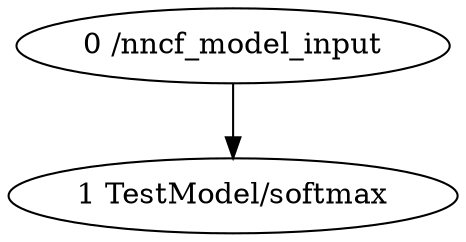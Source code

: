 strict digraph  {
"0 /nncf_model_input" [id=0, scope="", type=nncf_model_input];
"1 TestModel/softmax" [id=1, scope=TestModel, type=softmax];
"0 /nncf_model_input" -> "1 TestModel/softmax";
}
